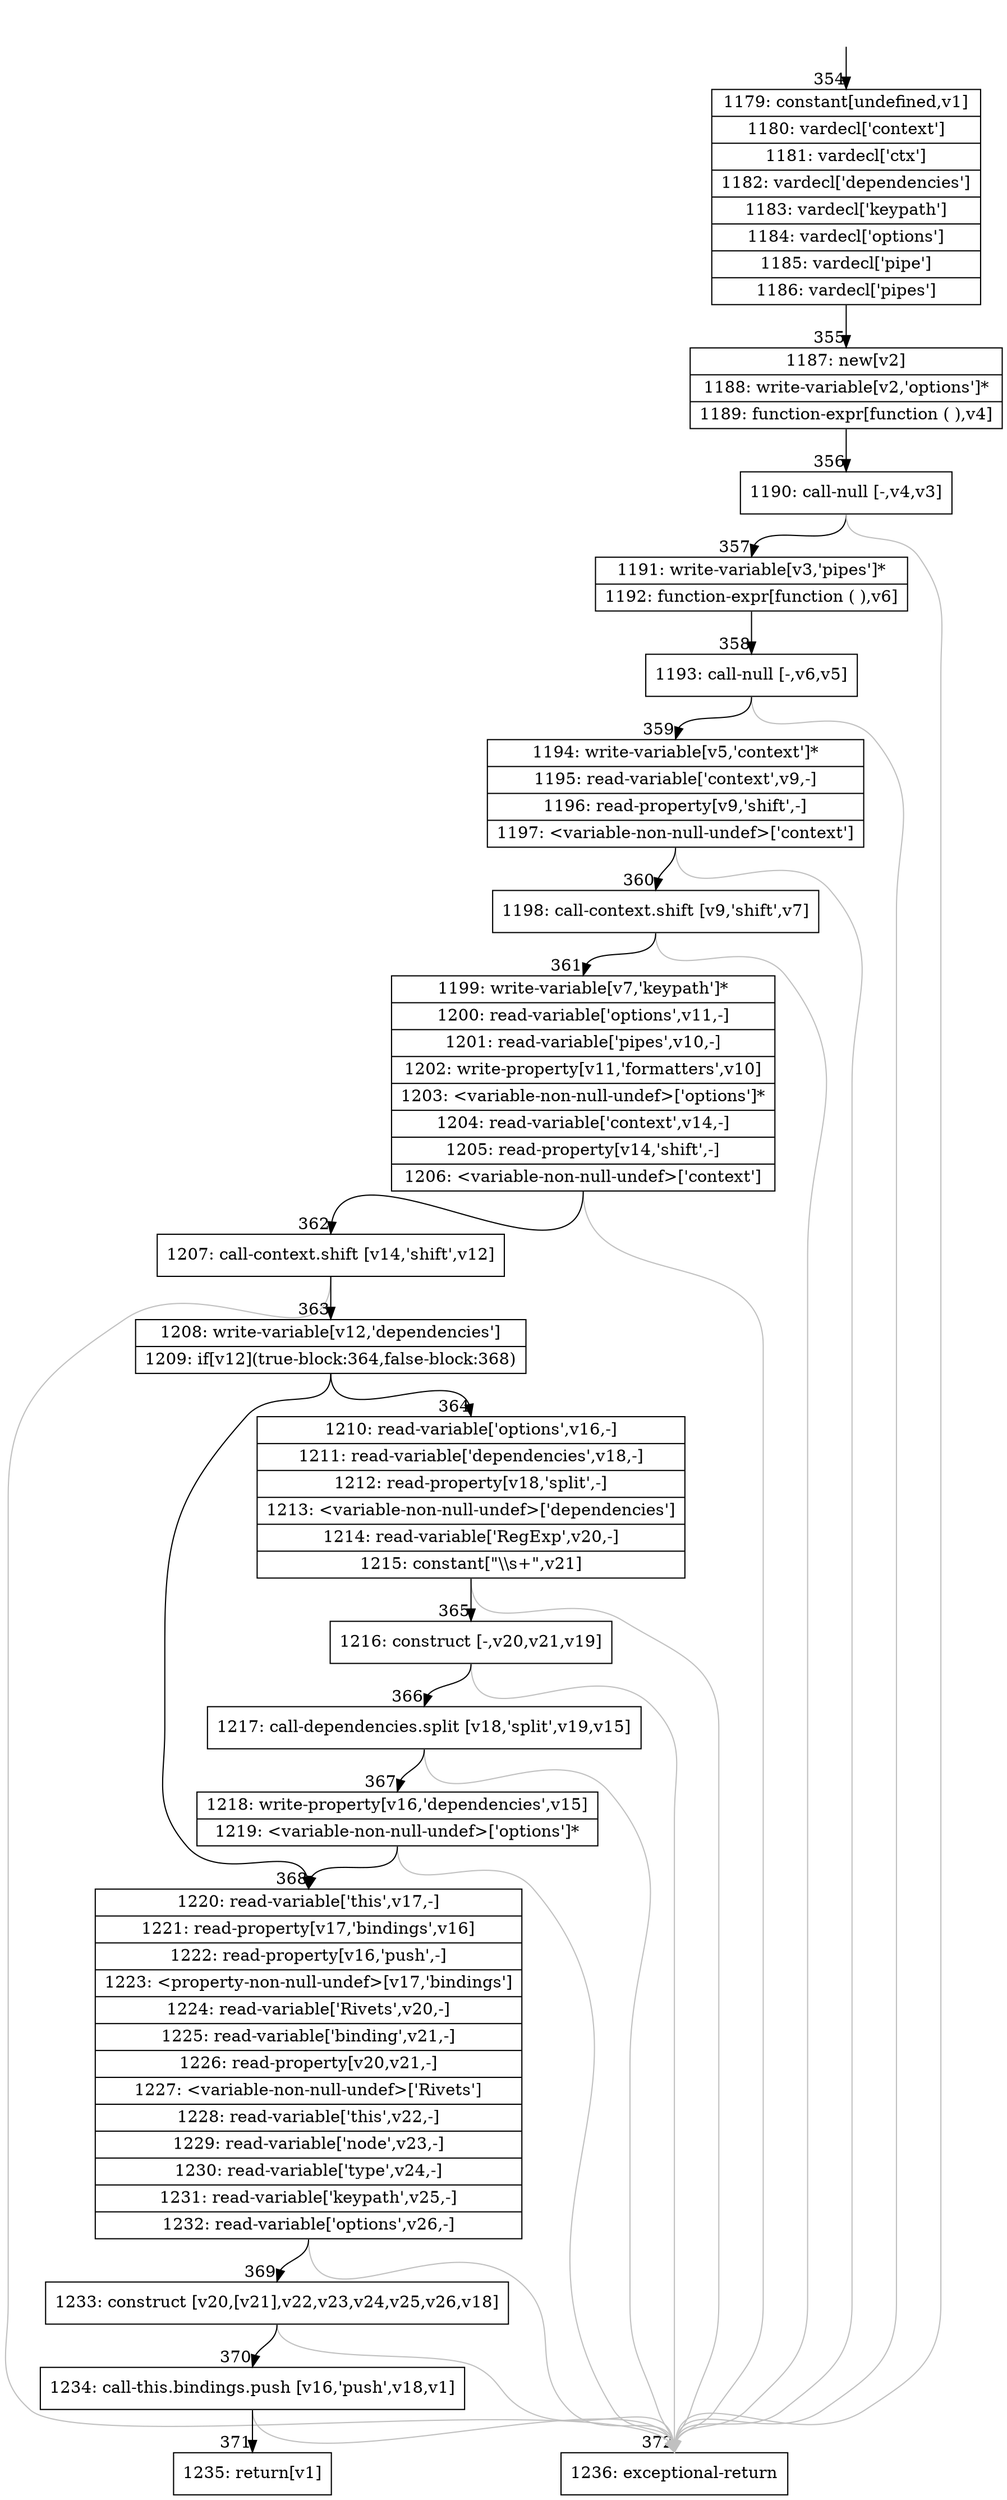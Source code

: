 digraph {
rankdir="TD"
BB_entry31[shape=none,label=""];
BB_entry31 -> BB354 [tailport=s, headport=n, headlabel="    354"]
BB354 [shape=record label="{1179: constant[undefined,v1]|1180: vardecl['context']|1181: vardecl['ctx']|1182: vardecl['dependencies']|1183: vardecl['keypath']|1184: vardecl['options']|1185: vardecl['pipe']|1186: vardecl['pipes']}" ] 
BB354 -> BB355 [tailport=s, headport=n, headlabel="      355"]
BB355 [shape=record label="{1187: new[v2]|1188: write-variable[v2,'options']*|1189: function-expr[function ( ),v4]}" ] 
BB355 -> BB356 [tailport=s, headport=n, headlabel="      356"]
BB356 [shape=record label="{1190: call-null [-,v4,v3]}" ] 
BB356 -> BB357 [tailport=s, headport=n, headlabel="      357"]
BB356 -> BB372 [tailport=s, headport=n, color=gray, headlabel="      372"]
BB357 [shape=record label="{1191: write-variable[v3,'pipes']*|1192: function-expr[function ( ),v6]}" ] 
BB357 -> BB358 [tailport=s, headport=n, headlabel="      358"]
BB358 [shape=record label="{1193: call-null [-,v6,v5]}" ] 
BB358 -> BB359 [tailport=s, headport=n, headlabel="      359"]
BB358 -> BB372 [tailport=s, headport=n, color=gray]
BB359 [shape=record label="{1194: write-variable[v5,'context']*|1195: read-variable['context',v9,-]|1196: read-property[v9,'shift',-]|1197: \<variable-non-null-undef\>['context']}" ] 
BB359 -> BB360 [tailport=s, headport=n, headlabel="      360"]
BB359 -> BB372 [tailport=s, headport=n, color=gray]
BB360 [shape=record label="{1198: call-context.shift [v9,'shift',v7]}" ] 
BB360 -> BB361 [tailport=s, headport=n, headlabel="      361"]
BB360 -> BB372 [tailport=s, headport=n, color=gray]
BB361 [shape=record label="{1199: write-variable[v7,'keypath']*|1200: read-variable['options',v11,-]|1201: read-variable['pipes',v10,-]|1202: write-property[v11,'formatters',v10]|1203: \<variable-non-null-undef\>['options']*|1204: read-variable['context',v14,-]|1205: read-property[v14,'shift',-]|1206: \<variable-non-null-undef\>['context']}" ] 
BB361 -> BB362 [tailport=s, headport=n, headlabel="      362"]
BB361 -> BB372 [tailport=s, headport=n, color=gray]
BB362 [shape=record label="{1207: call-context.shift [v14,'shift',v12]}" ] 
BB362 -> BB363 [tailport=s, headport=n, headlabel="      363"]
BB362 -> BB372 [tailport=s, headport=n, color=gray]
BB363 [shape=record label="{1208: write-variable[v12,'dependencies']|1209: if[v12](true-block:364,false-block:368)}" ] 
BB363 -> BB364 [tailport=s, headport=n, headlabel="      364"]
BB363 -> BB368 [tailport=s, headport=n, headlabel="      368"]
BB364 [shape=record label="{1210: read-variable['options',v16,-]|1211: read-variable['dependencies',v18,-]|1212: read-property[v18,'split',-]|1213: \<variable-non-null-undef\>['dependencies']|1214: read-variable['RegExp',v20,-]|1215: constant[\"\\\\s+\",v21]}" ] 
BB364 -> BB365 [tailport=s, headport=n, headlabel="      365"]
BB364 -> BB372 [tailport=s, headport=n, color=gray]
BB365 [shape=record label="{1216: construct [-,v20,v21,v19]}" ] 
BB365 -> BB366 [tailport=s, headport=n, headlabel="      366"]
BB365 -> BB372 [tailport=s, headport=n, color=gray]
BB366 [shape=record label="{1217: call-dependencies.split [v18,'split',v19,v15]}" ] 
BB366 -> BB367 [tailport=s, headport=n, headlabel="      367"]
BB366 -> BB372 [tailport=s, headport=n, color=gray]
BB367 [shape=record label="{1218: write-property[v16,'dependencies',v15]|1219: \<variable-non-null-undef\>['options']*}" ] 
BB367 -> BB368 [tailport=s, headport=n]
BB367 -> BB372 [tailport=s, headport=n, color=gray]
BB368 [shape=record label="{1220: read-variable['this',v17,-]|1221: read-property[v17,'bindings',v16]|1222: read-property[v16,'push',-]|1223: \<property-non-null-undef\>[v17,'bindings']|1224: read-variable['Rivets',v20,-]|1225: read-variable['binding',v21,-]|1226: read-property[v20,v21,-]|1227: \<variable-non-null-undef\>['Rivets']|1228: read-variable['this',v22,-]|1229: read-variable['node',v23,-]|1230: read-variable['type',v24,-]|1231: read-variable['keypath',v25,-]|1232: read-variable['options',v26,-]}" ] 
BB368 -> BB369 [tailport=s, headport=n, headlabel="      369"]
BB368 -> BB372 [tailport=s, headport=n, color=gray]
BB369 [shape=record label="{1233: construct [v20,[v21],v22,v23,v24,v25,v26,v18]}" ] 
BB369 -> BB370 [tailport=s, headport=n, headlabel="      370"]
BB369 -> BB372 [tailport=s, headport=n, color=gray]
BB370 [shape=record label="{1234: call-this.bindings.push [v16,'push',v18,v1]}" ] 
BB370 -> BB371 [tailport=s, headport=n, headlabel="      371"]
BB370 -> BB372 [tailport=s, headport=n, color=gray]
BB371 [shape=record label="{1235: return[v1]}" ] 
BB372 [shape=record label="{1236: exceptional-return}" ] 
//#$~ 338
}
